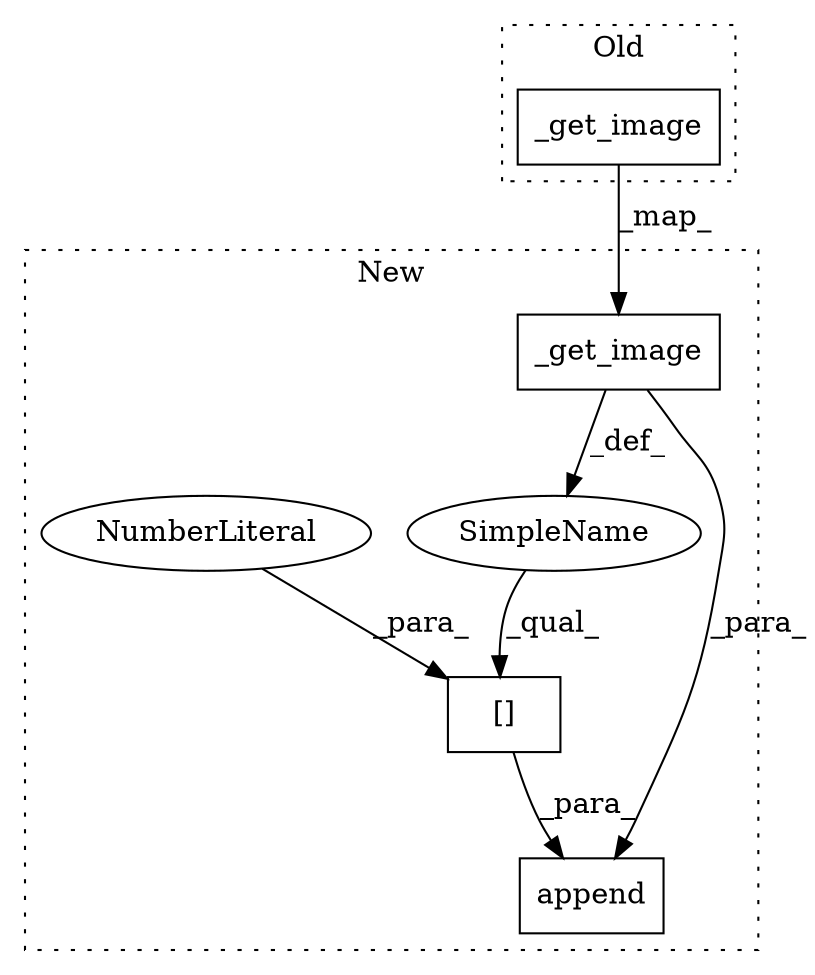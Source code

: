 digraph G {
subgraph cluster0 {
1 [label="_get_image" a="32" s="2333,2367" l="11,1" shape="box"];
label = "Old";
style="dotted";
}
subgraph cluster1 {
2 [label="_get_image" a="32" s="2639,2673" l="11,1" shape="box"];
3 [label="[]" a="2" s="2634,2676" l="41,1" shape="box"];
4 [label="NumberLiteral" a="34" s="2675" l="1" shape="ellipse"];
5 [label="SimpleName" a="42" s="" l="" shape="ellipse"];
6 [label="append" a="32" s="2627,2677" l="7,1" shape="box"];
label = "New";
style="dotted";
}
1 -> 2 [label="_map_"];
2 -> 6 [label="_para_"];
2 -> 5 [label="_def_"];
3 -> 6 [label="_para_"];
4 -> 3 [label="_para_"];
5 -> 3 [label="_qual_"];
}
